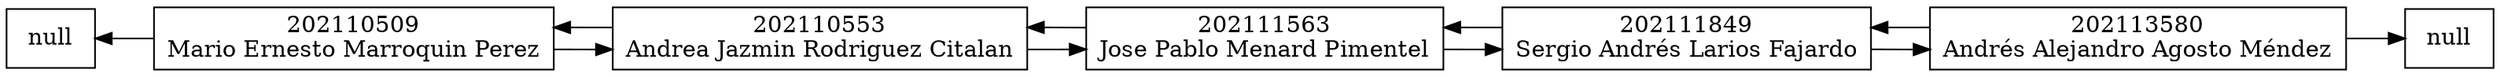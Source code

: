 digraph lista{
rankdir=LR;
node[shape = record];
nodonull1[label="null"];
nodonull2[label="null"];
nodonull1->nodo0 [dir=back];
nodo0[label="202110509\nMario Ernesto Marroquin Perez"];
nodo1[label="202110553\nAndrea Jazmin Rodriguez Citalan"];
nodo2[label="202111563\nJose Pablo Menard Pimentel"];
nodo3[label="202111849\nSergio Andrés Larios Fajardo"];
nodo4[label="202113580\nAndrés Alejandro Agosto Méndez"];
nodo0->nodo1;
nodo1->nodo0;
nodo1->nodo2;
nodo2->nodo1;
nodo2->nodo3;
nodo3->nodo2;
nodo3->nodo4;
nodo4->nodo3;
nodo4->nodonull2;
}